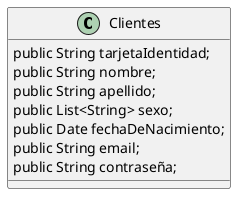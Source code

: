 @startuml

class Clientes {
public String tarjetaIdentidad;
public String nombre;
public String apellido;
public List<String> sexo;
public Date fechaDeNacimiento;
public String email;
public String contraseña;
     
    
}

@enduml
